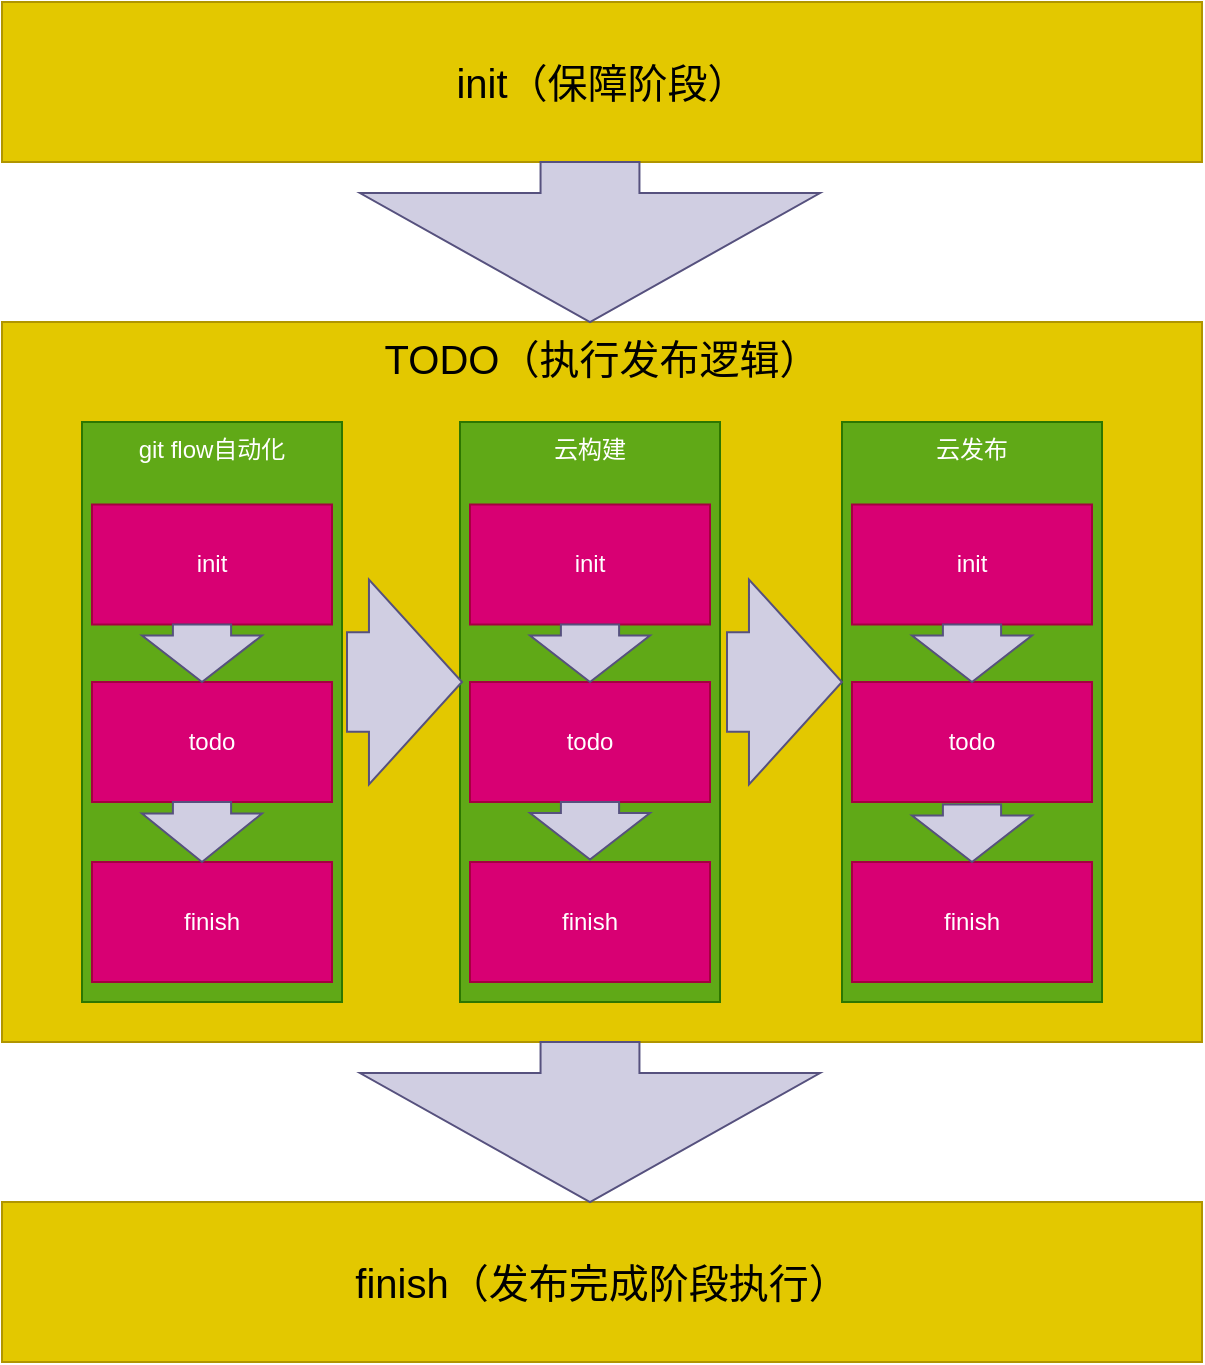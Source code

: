 <mxfile>
    <diagram id="1FXRT8vWL1PURHrmClOr" name="Page-1">
        <mxGraphModel dx="1320" dy="756" grid="1" gridSize="10" guides="1" tooltips="1" connect="1" arrows="1" fold="1" page="1" pageScale="1" pageWidth="827" pageHeight="1169" math="0" shadow="0">
            <root>
                <mxCell id="0"/>
                <mxCell id="1" parent="0"/>
                <mxCell id="3" value="&lt;font style=&quot;font-size: 20px&quot;&gt;TODO（执行发布逻辑）&lt;/font&gt;" style="rounded=0;whiteSpace=wrap;html=1;verticalAlign=top;fillColor=#e3c800;strokeColor=#B09500;fontColor=#000000;" vertex="1" parent="1">
                    <mxGeometry x="120" y="200" width="600" height="360" as="geometry"/>
                </mxCell>
                <mxCell id="2" value="&lt;font style=&quot;font-size: 20px&quot;&gt;init（保障阶段）&lt;/font&gt;" style="rounded=0;whiteSpace=wrap;html=1;fillColor=#e3c800;strokeColor=#B09500;fontColor=#000000;" vertex="1" parent="1">
                    <mxGeometry x="120" y="40" width="600" height="80" as="geometry"/>
                </mxCell>
                <mxCell id="4" value="finish（发布完成阶段执行）" style="rounded=0;whiteSpace=wrap;html=1;fillColor=#e3c800;fontColor=#000000;strokeColor=#B09500;fontSize=20;" vertex="1" parent="1">
                    <mxGeometry x="120" y="640" width="600" height="80" as="geometry"/>
                </mxCell>
                <mxCell id="7" value="" style="shape=singleArrow;direction=south;whiteSpace=wrap;html=1;arrowWidth=0.215;arrowSize=0.806;fillColor=#d0cee2;strokeColor=#56517e;" vertex="1" parent="1">
                    <mxGeometry x="299" y="120" width="230" height="80" as="geometry"/>
                </mxCell>
                <mxCell id="8" value="" style="shape=singleArrow;direction=south;whiteSpace=wrap;html=1;arrowWidth=0.215;arrowSize=0.806;fillColor=#d0cee2;strokeColor=#56517e;" vertex="1" parent="1">
                    <mxGeometry x="299" y="560" width="230" height="80" as="geometry"/>
                </mxCell>
                <mxCell id="10" value="git flow自动化" style="rounded=0;whiteSpace=wrap;html=1;verticalAlign=top;fillColor=#60a917;fontColor=#ffffff;strokeColor=#2D7600;" vertex="1" parent="1">
                    <mxGeometry x="160" y="250" width="130" height="290" as="geometry"/>
                </mxCell>
                <mxCell id="11" value="云构建" style="rounded=0;whiteSpace=wrap;html=1;verticalAlign=top;fillColor=#60a917;fontColor=#ffffff;strokeColor=#2D7600;" vertex="1" parent="1">
                    <mxGeometry x="349" y="250" width="130" height="290" as="geometry"/>
                </mxCell>
                <mxCell id="12" value="云发布" style="rounded=0;whiteSpace=wrap;html=1;verticalAlign=top;fillColor=#60a917;fontColor=#ffffff;strokeColor=#2D7600;" vertex="1" parent="1">
                    <mxGeometry x="540" y="250" width="130" height="290" as="geometry"/>
                </mxCell>
                <mxCell id="13" value="" style="shape=singleArrow;direction=south;whiteSpace=wrap;html=1;arrowWidth=0.485;arrowSize=0.809;rotation=-90;fillColor=#d0cee2;strokeColor=#56517e;" vertex="1" parent="1">
                    <mxGeometry x="270" y="351.25" width="102.5" height="57.5" as="geometry"/>
                </mxCell>
                <mxCell id="14" value="" style="shape=singleArrow;direction=south;whiteSpace=wrap;html=1;arrowWidth=0.485;arrowSize=0.809;rotation=-90;fillColor=#d0cee2;strokeColor=#56517e;" vertex="1" parent="1">
                    <mxGeometry x="460" y="351.25" width="102.5" height="57.5" as="geometry"/>
                </mxCell>
                <mxCell id="15" value="init&lt;span style=&quot;color: rgba(0 , 0 , 0 , 0) ; font-family: monospace ; font-size: 0px&quot;&gt;%3CmxGraphModel%3E%3Croot%3E%3CmxCell%20id%3D%220%22%2F%3E%3CmxCell%20id%3D%221%22%20parent%3D%220%22%2F%3E%3CmxCell%20id%3D%222%22%20value%3D%22%22%20style%3D%22shape%3DsingleArrow%3Bdirection%3Dsouth%3BwhiteSpace%3Dwrap%3Bhtml%3D1%3BarrowWidth%3D0.485%3BarrowSize%3D0.809%3Brotation%3D-90%3B%22%20vertex%3D%221%22%20parent%3D%221%22%3E%3CmxGeometry%20x%3D%22270%22%20y%3D%22351.25%22%20width%3D%22102.5%22%20height%3D%2257.5%22%20as%3D%22geometry%22%2F%3E%3C%2FmxCell%3E%3C%2Froot%3E%3C%2FmxGraphModel%3E&lt;/span&gt;" style="rounded=0;whiteSpace=wrap;html=1;fillColor=#d80073;fontColor=#ffffff;strokeColor=#A50040;" vertex="1" parent="1">
                    <mxGeometry x="165" y="291.25" width="120" height="60" as="geometry"/>
                </mxCell>
                <mxCell id="16" value="todo" style="rounded=0;whiteSpace=wrap;html=1;fillColor=#d80073;fontColor=#ffffff;strokeColor=#A50040;" vertex="1" parent="1">
                    <mxGeometry x="165" y="380" width="120" height="60" as="geometry"/>
                </mxCell>
                <mxCell id="17" value="finish" style="rounded=0;whiteSpace=wrap;html=1;fillColor=#d80073;fontColor=#ffffff;strokeColor=#A50040;" vertex="1" parent="1">
                    <mxGeometry x="165" y="470" width="120" height="60" as="geometry"/>
                </mxCell>
                <mxCell id="18" value="init&lt;span style=&quot;color: rgba(0 , 0 , 0 , 0) ; font-family: monospace ; font-size: 0px&quot;&gt;%3CmxGraphModel%3E%3Croot%3E%3CmxCell%20id%3D%220%22%2F%3E%3CmxCell%20id%3D%221%22%20parent%3D%220%22%2F%3E%3CmxCell%20id%3D%222%22%20value%3D%22%22%20style%3D%22shape%3DsingleArrow%3Bdirection%3Dsouth%3BwhiteSpace%3Dwrap%3Bhtml%3D1%3BarrowWidth%3D0.485%3BarrowSize%3D0.809%3Brotation%3D-90%3B%22%20vertex%3D%221%22%20parent%3D%221%22%3E%3CmxGeometry%20x%3D%22270%22%20y%3D%22351.25%22%20width%3D%22102.5%22%20height%3D%2257.5%22%20as%3D%22geometry%22%2F%3E%3C%2FmxCell%3E%3C%2Froot%3E%3C%2FmxGraphModel%3E&lt;/span&gt;" style="rounded=0;whiteSpace=wrap;html=1;fillColor=#d80073;fontColor=#ffffff;strokeColor=#A50040;" vertex="1" parent="1">
                    <mxGeometry x="354" y="291.25" width="120" height="60" as="geometry"/>
                </mxCell>
                <mxCell id="19" value="todo" style="rounded=0;whiteSpace=wrap;html=1;fillColor=#d80073;fontColor=#ffffff;strokeColor=#A50040;" vertex="1" parent="1">
                    <mxGeometry x="354" y="380" width="120" height="60" as="geometry"/>
                </mxCell>
                <mxCell id="20" value="finish" style="rounded=0;whiteSpace=wrap;html=1;fillColor=#d80073;fontColor=#ffffff;strokeColor=#A50040;" vertex="1" parent="1">
                    <mxGeometry x="354" y="470" width="120" height="60" as="geometry"/>
                </mxCell>
                <mxCell id="21" value="init&lt;span style=&quot;color: rgba(0 , 0 , 0 , 0) ; font-family: monospace ; font-size: 0px&quot;&gt;%3CmxGraphModel%3E%3Croot%3E%3CmxCell%20id%3D%220%22%2F%3E%3CmxCell%20id%3D%221%22%20parent%3D%220%22%2F%3E%3CmxCell%20id%3D%222%22%20value%3D%22%22%20style%3D%22shape%3DsingleArrow%3Bdirection%3Dsouth%3BwhiteSpace%3Dwrap%3Bhtml%3D1%3BarrowWidth%3D0.485%3BarrowSize%3D0.809%3Brotation%3D-90%3B%22%20vertex%3D%221%22%20parent%3D%221%22%3E%3CmxGeometry%20x%3D%22270%22%20y%3D%22351.25%22%20width%3D%22102.5%22%20height%3D%2257.5%22%20as%3D%22geometry%22%2F%3E%3C%2FmxCell%3E%3C%2Froot%3E%3C%2FmxGraphModel%3E&lt;/span&gt;" style="rounded=0;whiteSpace=wrap;html=1;fillColor=#d80073;fontColor=#ffffff;strokeColor=#A50040;" vertex="1" parent="1">
                    <mxGeometry x="545" y="291.25" width="120" height="60" as="geometry"/>
                </mxCell>
                <mxCell id="22" value="todo" style="rounded=0;whiteSpace=wrap;html=1;fillColor=#d80073;fontColor=#ffffff;strokeColor=#A50040;" vertex="1" parent="1">
                    <mxGeometry x="545" y="380" width="120" height="60" as="geometry"/>
                </mxCell>
                <mxCell id="23" value="finish" style="rounded=0;whiteSpace=wrap;html=1;fillColor=#d80073;fontColor=#ffffff;strokeColor=#A50040;" vertex="1" parent="1">
                    <mxGeometry x="545" y="470" width="120" height="60" as="geometry"/>
                </mxCell>
                <mxCell id="24" value="" style="shape=singleArrow;direction=south;whiteSpace=wrap;html=1;arrowWidth=0.485;arrowSize=0.809;rotation=0;fillColor=#d0cee2;strokeColor=#56517e;" vertex="1" parent="1">
                    <mxGeometry x="190" y="351.25" width="60" height="28.75" as="geometry"/>
                </mxCell>
                <mxCell id="25" value="" style="shape=singleArrow;direction=south;whiteSpace=wrap;html=1;arrowWidth=0.485;arrowSize=0.809;rotation=0;fillColor=#d0cee2;strokeColor=#56517e;" vertex="1" parent="1">
                    <mxGeometry x="190" y="440" width="60" height="30" as="geometry"/>
                </mxCell>
                <mxCell id="26" value="" style="shape=singleArrow;direction=south;whiteSpace=wrap;html=1;arrowWidth=0.485;arrowSize=0.809;rotation=0;fillColor=#d0cee2;strokeColor=#56517e;" vertex="1" parent="1">
                    <mxGeometry x="384" y="351.25" width="60" height="28.75" as="geometry"/>
                </mxCell>
                <mxCell id="27" value="" style="shape=singleArrow;direction=south;whiteSpace=wrap;html=1;arrowWidth=0.485;arrowSize=0.809;rotation=0;fillColor=#d0cee2;strokeColor=#56517e;" vertex="1" parent="1">
                    <mxGeometry x="384" y="440" width="60" height="28.75" as="geometry"/>
                </mxCell>
                <mxCell id="28" value="" style="shape=singleArrow;direction=south;whiteSpace=wrap;html=1;arrowWidth=0.485;arrowSize=0.809;rotation=0;fillColor=#d0cee2;strokeColor=#56517e;" vertex="1" parent="1">
                    <mxGeometry x="575" y="351.25" width="60" height="28.75" as="geometry"/>
                </mxCell>
                <mxCell id="29" value="" style="shape=singleArrow;direction=south;whiteSpace=wrap;html=1;arrowWidth=0.485;arrowSize=0.809;rotation=0;fillColor=#d0cee2;strokeColor=#56517e;" vertex="1" parent="1">
                    <mxGeometry x="575" y="441.25" width="60" height="28.75" as="geometry"/>
                </mxCell>
            </root>
        </mxGraphModel>
    </diagram>
</mxfile>